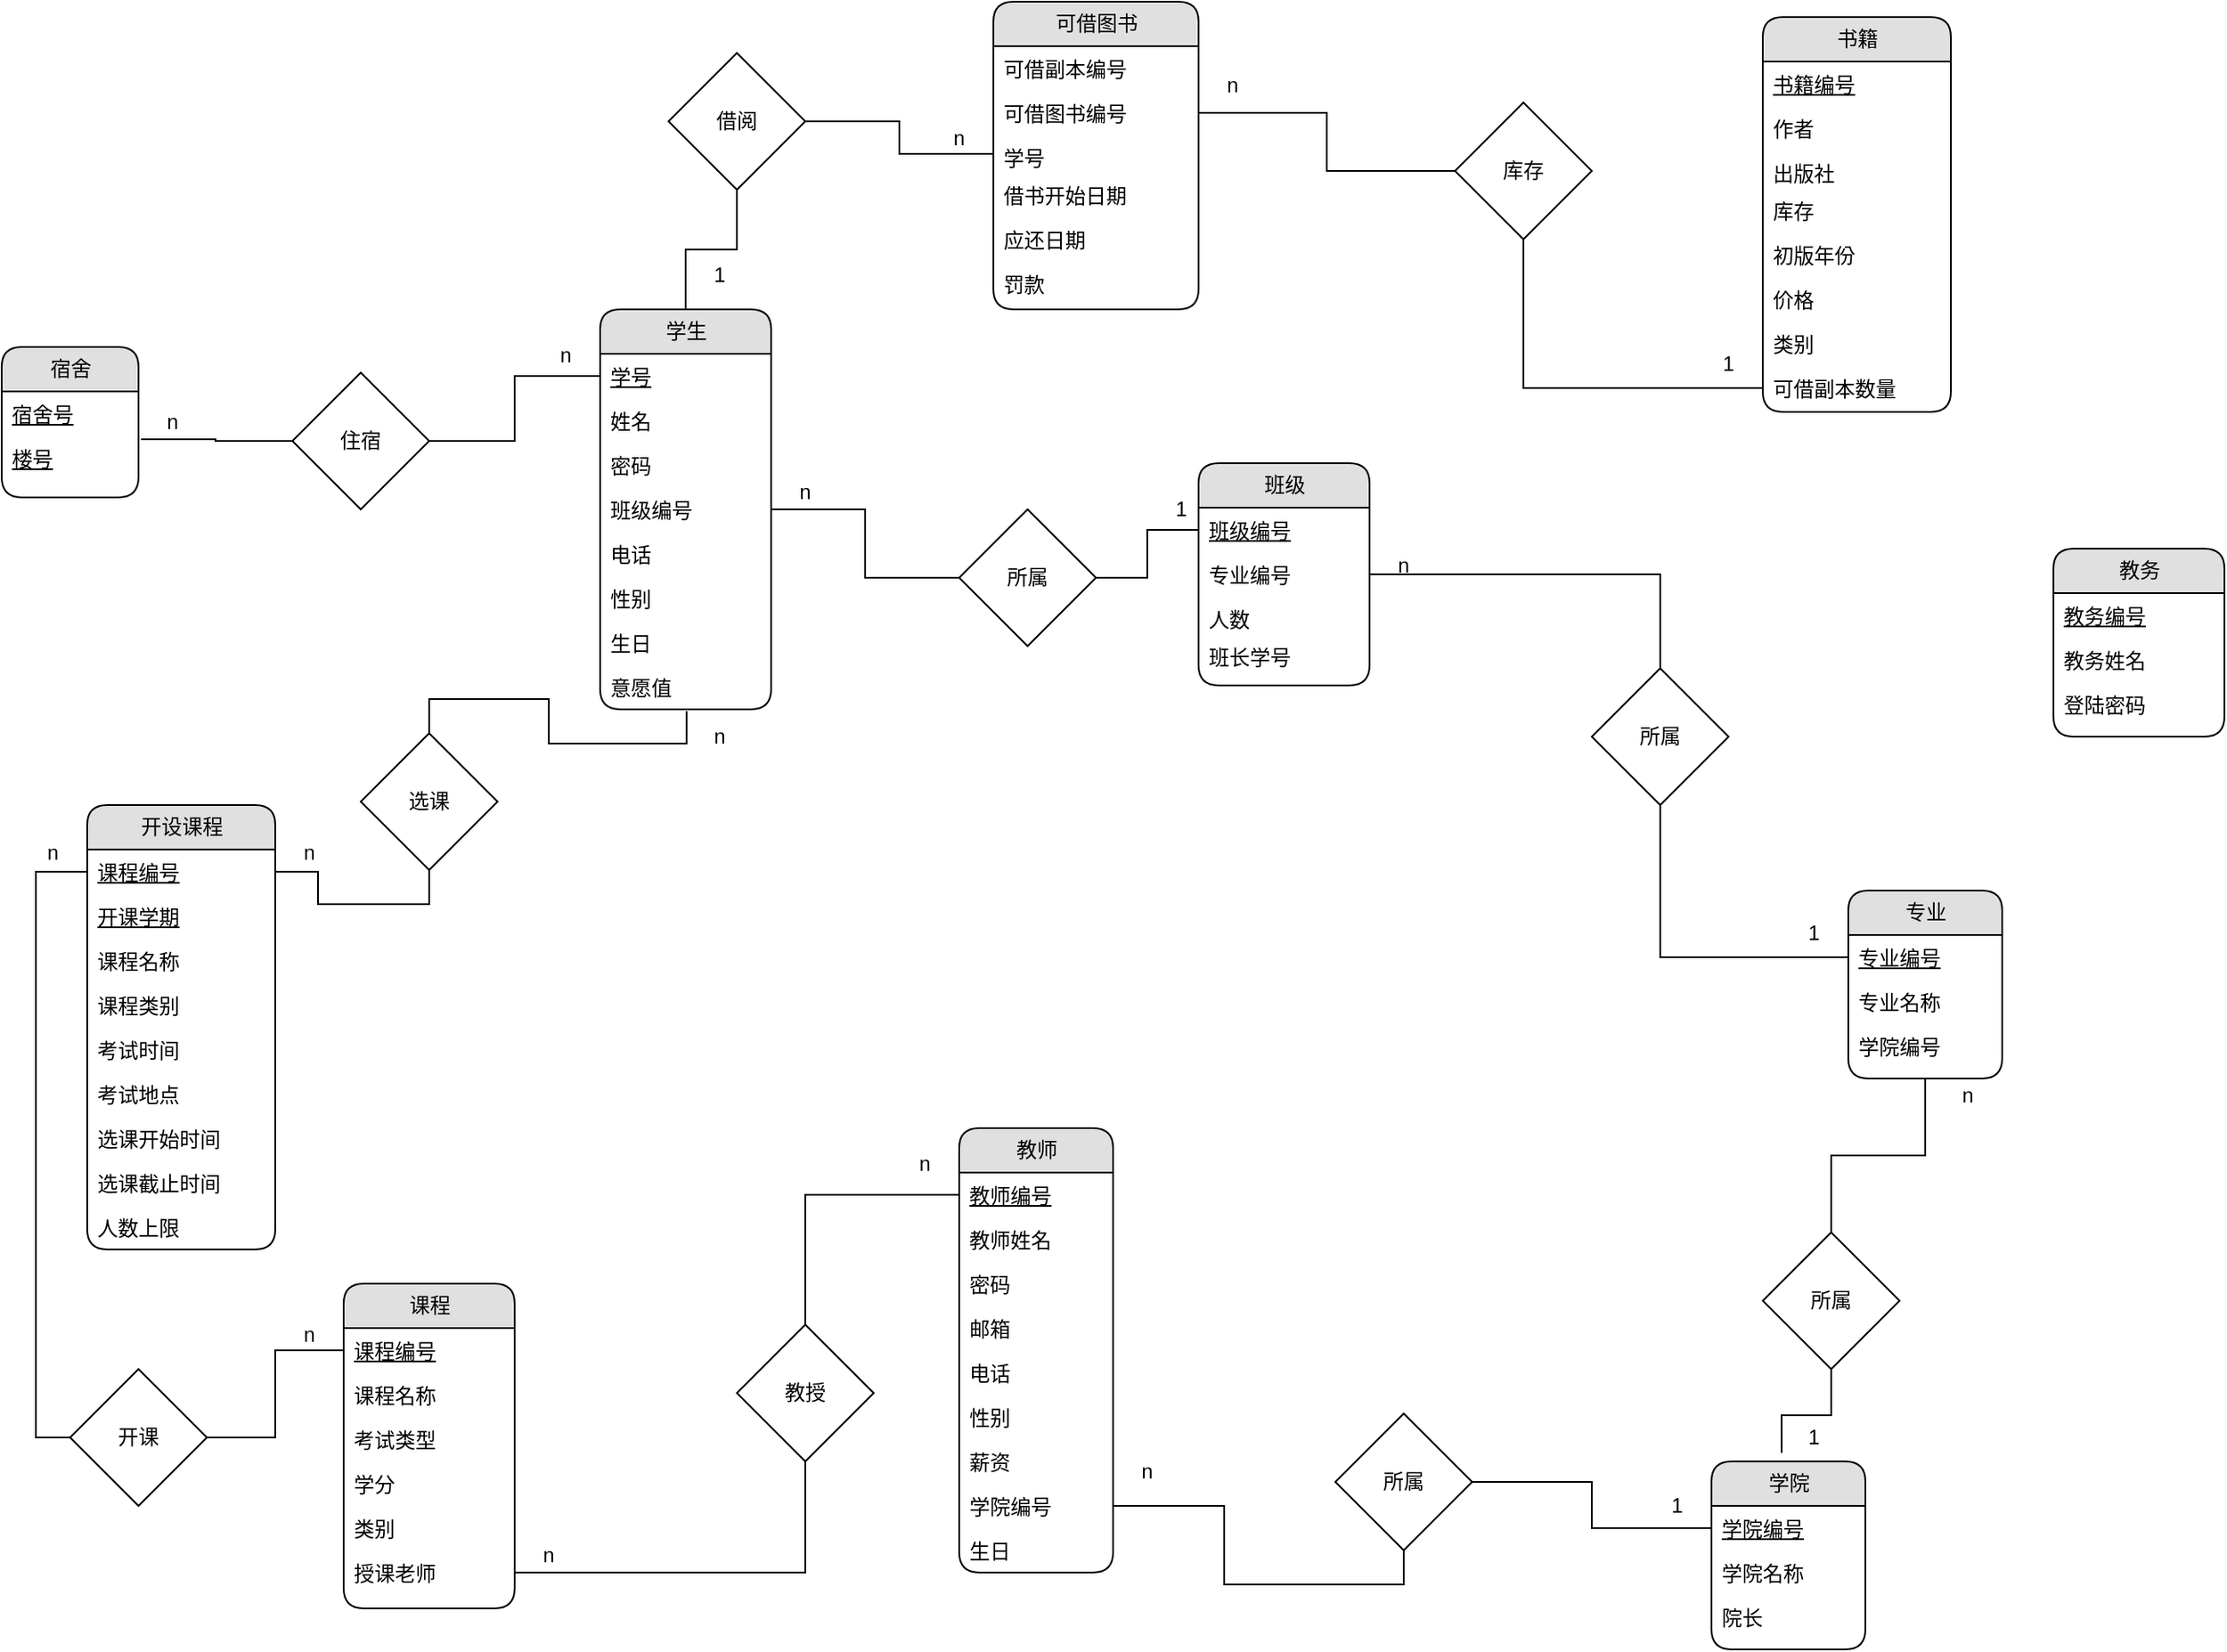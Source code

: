 <mxfile version="14.7.3" type="device"><diagram name="Page-1" id="b520641d-4fe3-3701-9064-5fc419738815"><mxGraphModel dx="1351" dy="877" grid="1" gridSize="10" guides="1" tooltips="1" connect="1" arrows="1" fold="1" page="1" pageScale="1" pageWidth="1654" pageHeight="1169" background="none" math="0" shadow="0"><root><mxCell id="0"/><mxCell id="1" parent="0"/><mxCell id="etLANwLsU80Yl5SwI8SX-85" style="edgeStyle=orthogonalEdgeStyle;rounded=0;orthogonalLoop=1;jettySize=auto;html=1;entryX=0.5;entryY=1;entryDx=0;entryDy=0;endArrow=none;endFill=0;" edge="1" parent="1" source="21ea969265ad0168-10" target="etLANwLsU80Yl5SwI8SX-81"><mxGeometry relative="1" as="geometry"/></mxCell><mxCell id="21ea969265ad0168-10" value="学生" style="swimlane;html=1;fontStyle=0;childLayout=stackLayout;horizontal=1;startSize=26;fillColor=#e0e0e0;horizontalStack=0;resizeParent=1;resizeLast=0;collapsible=1;marginBottom=0;swimlaneFillColor=#ffffff;align=center;rounded=1;shadow=0;comic=0;labelBackgroundColor=none;strokeWidth=1;fontFamily=Verdana;fontSize=12" parent="1" vertex="1"><mxGeometry x="550" y="210" width="100" height="234" as="geometry"/></mxCell><mxCell id="21ea969265ad0168-11" value="&lt;u&gt;学号&lt;/u&gt;" style="text;html=1;strokeColor=none;fillColor=none;spacingLeft=4;spacingRight=4;whiteSpace=wrap;overflow=hidden;rotatable=0;points=[[0,0.5],[1,0.5]];portConstraint=eastwest;" parent="21ea969265ad0168-10" vertex="1"><mxGeometry y="26" width="100" height="26" as="geometry"/></mxCell><mxCell id="21ea969265ad0168-12" value="姓名" style="text;html=1;strokeColor=none;fillColor=none;spacingLeft=4;spacingRight=4;whiteSpace=wrap;overflow=hidden;rotatable=0;points=[[0,0.5],[1,0.5]];portConstraint=eastwest;" parent="21ea969265ad0168-10" vertex="1"><mxGeometry y="52" width="100" height="26" as="geometry"/></mxCell><mxCell id="21ea969265ad0168-52" value="密码" style="text;html=1;strokeColor=none;fillColor=none;spacingLeft=4;spacingRight=4;whiteSpace=wrap;overflow=hidden;rotatable=0;points=[[0,0.5],[1,0.5]];portConstraint=eastwest;" parent="21ea969265ad0168-10" vertex="1"><mxGeometry y="78" width="100" height="26" as="geometry"/></mxCell><mxCell id="etLANwLsU80Yl5SwI8SX-3" value="班级编号" style="text;html=1;strokeColor=none;fillColor=none;spacingLeft=4;spacingRight=4;whiteSpace=wrap;overflow=hidden;rotatable=0;points=[[0,0.5],[1,0.5]];portConstraint=eastwest;" vertex="1" parent="21ea969265ad0168-10"><mxGeometry y="104" width="100" height="26" as="geometry"/></mxCell><mxCell id="etLANwLsU80Yl5SwI8SX-1" value="电话" style="text;html=1;strokeColor=none;fillColor=none;spacingLeft=4;spacingRight=4;whiteSpace=wrap;overflow=hidden;rotatable=0;points=[[0,0.5],[1,0.5]];portConstraint=eastwest;" vertex="1" parent="21ea969265ad0168-10"><mxGeometry y="130" width="100" height="26" as="geometry"/></mxCell><mxCell id="21ea969265ad0168-13" value="性别" style="text;html=1;strokeColor=none;fillColor=none;spacingLeft=4;spacingRight=4;whiteSpace=wrap;overflow=hidden;rotatable=0;points=[[0,0.5],[1,0.5]];portConstraint=eastwest;" parent="21ea969265ad0168-10" vertex="1"><mxGeometry y="156" width="100" height="26" as="geometry"/></mxCell><mxCell id="etLANwLsU80Yl5SwI8SX-2" value="生日" style="text;html=1;strokeColor=none;fillColor=none;spacingLeft=4;spacingRight=4;whiteSpace=wrap;overflow=hidden;rotatable=0;points=[[0,0.5],[1,0.5]];portConstraint=eastwest;" vertex="1" parent="21ea969265ad0168-10"><mxGeometry y="182" width="100" height="26" as="geometry"/></mxCell><mxCell id="etLANwLsU80Yl5SwI8SX-65" value="意愿值" style="text;html=1;strokeColor=none;fillColor=none;spacingLeft=4;spacingRight=4;whiteSpace=wrap;overflow=hidden;rotatable=0;points=[[0,0.5],[1,0.5]];portConstraint=eastwest;" vertex="1" parent="21ea969265ad0168-10"><mxGeometry y="208" width="100" height="26" as="geometry"/></mxCell><mxCell id="21ea969265ad0168-14" value="宿舍" style="swimlane;html=1;fontStyle=0;childLayout=stackLayout;horizontal=1;startSize=26;fillColor=#e0e0e0;horizontalStack=0;resizeParent=1;resizeLast=0;collapsible=1;marginBottom=0;swimlaneFillColor=#ffffff;align=center;rounded=1;shadow=0;comic=0;labelBackgroundColor=none;strokeWidth=1;fontFamily=Verdana;fontSize=12" parent="1" vertex="1"><mxGeometry x="200" y="232" width="80" height="88" as="geometry"/></mxCell><mxCell id="21ea969265ad0168-15" value="&lt;u&gt;宿舍号&lt;/u&gt;" style="text;html=1;strokeColor=none;fillColor=none;spacingLeft=4;spacingRight=4;whiteSpace=wrap;overflow=hidden;rotatable=0;points=[[0,0.5],[1,0.5]];portConstraint=eastwest;" parent="21ea969265ad0168-14" vertex="1"><mxGeometry y="26" width="80" height="26" as="geometry"/></mxCell><mxCell id="21ea969265ad0168-16" value="&lt;u&gt;楼号&lt;/u&gt;" style="text;html=1;strokeColor=none;fillColor=none;spacingLeft=4;spacingRight=4;whiteSpace=wrap;overflow=hidden;rotatable=0;points=[[0,0.5],[1,0.5]];portConstraint=eastwest;" parent="21ea969265ad0168-14" vertex="1"><mxGeometry y="52" width="80" height="26" as="geometry"/></mxCell><mxCell id="21ea969265ad0168-26" value="可借图书" style="swimlane;html=1;fontStyle=0;childLayout=stackLayout;horizontal=1;startSize=26;fillColor=#e0e0e0;horizontalStack=0;resizeParent=1;resizeLast=0;collapsible=1;marginBottom=0;swimlaneFillColor=#ffffff;align=center;rounded=1;shadow=0;comic=0;labelBackgroundColor=none;strokeWidth=1;fontFamily=Verdana;fontSize=12" parent="1" vertex="1"><mxGeometry x="780" y="30" width="120" height="180" as="geometry"/></mxCell><mxCell id="21ea969265ad0168-28" value="可借副本编号" style="text;html=1;strokeColor=none;fillColor=none;spacingLeft=4;spacingRight=4;whiteSpace=wrap;overflow=hidden;rotatable=0;points=[[0,0.5],[1,0.5]];portConstraint=eastwest;" parent="21ea969265ad0168-26" vertex="1"><mxGeometry y="26" width="120" height="26" as="geometry"/></mxCell><mxCell id="21ea969265ad0168-27" value="可借图书编号" style="text;html=1;strokeColor=none;fillColor=none;spacingLeft=4;spacingRight=4;whiteSpace=wrap;overflow=hidden;rotatable=0;points=[[0,0.5],[1,0.5]];portConstraint=eastwest;" parent="21ea969265ad0168-26" vertex="1"><mxGeometry y="52" width="120" height="26" as="geometry"/></mxCell><mxCell id="21ea969265ad0168-29" value="学号" style="text;html=1;strokeColor=none;fillColor=none;spacingLeft=4;spacingRight=4;whiteSpace=wrap;overflow=hidden;rotatable=0;points=[[0,0.5],[1,0.5]];portConstraint=eastwest;" parent="21ea969265ad0168-26" vertex="1"><mxGeometry y="78" width="120" height="22" as="geometry"/></mxCell><mxCell id="etLANwLsU80Yl5SwI8SX-82" value="借书开始日期&lt;span style=&quot;color: rgba(0 , 0 , 0 , 0) ; font-family: monospace ; font-size: 0px&quot;&gt;%3CmxGraphModel%3E%3Croot%3E%3CmxCell%20id%3D%220%22%2F%3E%3CmxCell%20id%3D%221%22%20parent%3D%220%22%2F%3E%3CmxCell%20id%3D%222%22%20value%3D%22%E5%8F%AF%E5%80%9F%E5%89%AF%E6%9C%AC%E7%BC%96%E5%8F%B7%22%20style%3D%22text%3Bhtml%3D1%3BstrokeColor%3Dnone%3BfillColor%3Dnone%3BspacingLeft%3D4%3BspacingRight%3D4%3BwhiteSpace%3Dwrap%3Boverflow%3Dhidden%3Brotatable%3D0%3Bpoints%3D%5B%5B0%2C0.5%5D%2C%5B1%2C0.5%5D%5D%3BportConstraint%3Deastwest%3B%22%20vertex%3D%221%22%20parent%3D%221%22%3E%3CmxGeometry%20x%3D%22760%22%20y%3D%2282%22%20width%3D%22160%22%20height%3D%2226%22%20as%3D%22geometry%22%2F%3E%3C%2FmxCell%3E%3C%2Froot%3E%3C%2FmxGraphModel%3E&lt;/span&gt;" style="text;html=1;strokeColor=none;fillColor=none;spacingLeft=4;spacingRight=4;whiteSpace=wrap;overflow=hidden;rotatable=0;points=[[0,0.5],[1,0.5]];portConstraint=eastwest;" vertex="1" parent="21ea969265ad0168-26"><mxGeometry y="100" width="120" height="26" as="geometry"/></mxCell><mxCell id="etLANwLsU80Yl5SwI8SX-83" value="应还日期" style="text;html=1;strokeColor=none;fillColor=none;spacingLeft=4;spacingRight=4;whiteSpace=wrap;overflow=hidden;rotatable=0;points=[[0,0.5],[1,0.5]];portConstraint=eastwest;" vertex="1" parent="21ea969265ad0168-26"><mxGeometry y="126" width="120" height="26" as="geometry"/></mxCell><mxCell id="etLANwLsU80Yl5SwI8SX-84" value="罚款" style="text;html=1;strokeColor=none;fillColor=none;spacingLeft=4;spacingRight=4;whiteSpace=wrap;overflow=hidden;rotatable=0;points=[[0,0.5],[1,0.5]];portConstraint=eastwest;" vertex="1" parent="21ea969265ad0168-26"><mxGeometry y="152" width="120" height="26" as="geometry"/></mxCell><mxCell id="etLANwLsU80Yl5SwI8SX-4" value="教师" style="swimlane;html=1;fontStyle=0;childLayout=stackLayout;horizontal=1;startSize=26;fillColor=#e0e0e0;horizontalStack=0;resizeParent=1;resizeLast=0;collapsible=1;marginBottom=0;swimlaneFillColor=#ffffff;align=center;rounded=1;shadow=0;comic=0;labelBackgroundColor=none;strokeWidth=1;fontFamily=Verdana;fontSize=12" vertex="1" parent="1"><mxGeometry x="760" y="689" width="90" height="260" as="geometry"/></mxCell><mxCell id="etLANwLsU80Yl5SwI8SX-5" value="&lt;u&gt;教师编号&lt;/u&gt;" style="text;html=1;strokeColor=none;fillColor=none;spacingLeft=4;spacingRight=4;whiteSpace=wrap;overflow=hidden;rotatable=0;points=[[0,0.5],[1,0.5]];portConstraint=eastwest;" vertex="1" parent="etLANwLsU80Yl5SwI8SX-4"><mxGeometry y="26" width="90" height="26" as="geometry"/></mxCell><mxCell id="etLANwLsU80Yl5SwI8SX-6" value="教师姓名" style="text;html=1;strokeColor=none;fillColor=none;spacingLeft=4;spacingRight=4;whiteSpace=wrap;overflow=hidden;rotatable=0;points=[[0,0.5],[1,0.5]];portConstraint=eastwest;" vertex="1" parent="etLANwLsU80Yl5SwI8SX-4"><mxGeometry y="52" width="90" height="26" as="geometry"/></mxCell><mxCell id="etLANwLsU80Yl5SwI8SX-7" value="密码" style="text;html=1;strokeColor=none;fillColor=none;spacingLeft=4;spacingRight=4;whiteSpace=wrap;overflow=hidden;rotatable=0;points=[[0,0.5],[1,0.5]];portConstraint=eastwest;" vertex="1" parent="etLANwLsU80Yl5SwI8SX-4"><mxGeometry y="78" width="90" height="26" as="geometry"/></mxCell><mxCell id="etLANwLsU80Yl5SwI8SX-8" value="邮箱" style="text;html=1;strokeColor=none;fillColor=none;spacingLeft=4;spacingRight=4;whiteSpace=wrap;overflow=hidden;rotatable=0;points=[[0,0.5],[1,0.5]];portConstraint=eastwest;" vertex="1" parent="etLANwLsU80Yl5SwI8SX-4"><mxGeometry y="104" width="90" height="26" as="geometry"/></mxCell><mxCell id="etLANwLsU80Yl5SwI8SX-9" value="电话" style="text;html=1;strokeColor=none;fillColor=none;spacingLeft=4;spacingRight=4;whiteSpace=wrap;overflow=hidden;rotatable=0;points=[[0,0.5],[1,0.5]];portConstraint=eastwest;" vertex="1" parent="etLANwLsU80Yl5SwI8SX-4"><mxGeometry y="130" width="90" height="26" as="geometry"/></mxCell><mxCell id="etLANwLsU80Yl5SwI8SX-10" value="性别" style="text;html=1;strokeColor=none;fillColor=none;spacingLeft=4;spacingRight=4;whiteSpace=wrap;overflow=hidden;rotatable=0;points=[[0,0.5],[1,0.5]];portConstraint=eastwest;" vertex="1" parent="etLANwLsU80Yl5SwI8SX-4"><mxGeometry y="156" width="90" height="26" as="geometry"/></mxCell><mxCell id="etLANwLsU80Yl5SwI8SX-11" value="薪资" style="text;html=1;strokeColor=none;fillColor=none;spacingLeft=4;spacingRight=4;whiteSpace=wrap;overflow=hidden;rotatable=0;points=[[0,0.5],[1,0.5]];portConstraint=eastwest;" vertex="1" parent="etLANwLsU80Yl5SwI8SX-4"><mxGeometry y="182" width="90" height="26" as="geometry"/></mxCell><mxCell id="etLANwLsU80Yl5SwI8SX-12" value="学院编号" style="text;html=1;strokeColor=none;fillColor=none;spacingLeft=4;spacingRight=4;whiteSpace=wrap;overflow=hidden;rotatable=0;points=[[0,0.5],[1,0.5]];portConstraint=eastwest;" vertex="1" parent="etLANwLsU80Yl5SwI8SX-4"><mxGeometry y="208" width="90" height="26" as="geometry"/></mxCell><mxCell id="etLANwLsU80Yl5SwI8SX-13" value="生日" style="text;html=1;strokeColor=none;fillColor=none;spacingLeft=4;spacingRight=4;whiteSpace=wrap;overflow=hidden;rotatable=0;points=[[0,0.5],[1,0.5]];portConstraint=eastwest;" vertex="1" parent="etLANwLsU80Yl5SwI8SX-4"><mxGeometry y="234" width="90" height="26" as="geometry"/></mxCell><mxCell id="etLANwLsU80Yl5SwI8SX-14" value="所属" style="rhombus;whiteSpace=wrap;html=1;" vertex="1" parent="1"><mxGeometry x="760" y="327" width="80" height="80" as="geometry"/></mxCell><mxCell id="etLANwLsU80Yl5SwI8SX-15" style="edgeStyle=orthogonalEdgeStyle;rounded=0;orthogonalLoop=1;jettySize=auto;html=1;exitX=1;exitY=0.5;exitDx=0;exitDy=0;entryX=0;entryY=0.5;entryDx=0;entryDy=0;endArrow=none;endFill=0;" edge="1" parent="1" source="etLANwLsU80Yl5SwI8SX-3" target="etLANwLsU80Yl5SwI8SX-14"><mxGeometry relative="1" as="geometry"/></mxCell><mxCell id="etLANwLsU80Yl5SwI8SX-16" value="班级" style="swimlane;html=1;fontStyle=0;childLayout=stackLayout;horizontal=1;startSize=26;fillColor=#e0e0e0;horizontalStack=0;resizeParent=1;resizeLast=0;collapsible=1;marginBottom=0;swimlaneFillColor=#ffffff;align=center;rounded=1;shadow=0;comic=0;labelBackgroundColor=none;strokeWidth=1;fontFamily=Verdana;fontSize=12" vertex="1" parent="1"><mxGeometry x="900" y="300" width="100" height="130" as="geometry"/></mxCell><mxCell id="etLANwLsU80Yl5SwI8SX-17" value="&lt;u&gt;班级编号&lt;/u&gt;" style="text;html=1;strokeColor=none;fillColor=none;spacingLeft=4;spacingRight=4;whiteSpace=wrap;overflow=hidden;rotatable=0;points=[[0,0.5],[1,0.5]];portConstraint=eastwest;" vertex="1" parent="etLANwLsU80Yl5SwI8SX-16"><mxGeometry y="26" width="100" height="26" as="geometry"/></mxCell><mxCell id="etLANwLsU80Yl5SwI8SX-18" value="专业编号" style="text;html=1;strokeColor=none;fillColor=none;spacingLeft=4;spacingRight=4;whiteSpace=wrap;overflow=hidden;rotatable=0;points=[[0,0.5],[1,0.5]];portConstraint=eastwest;" vertex="1" parent="etLANwLsU80Yl5SwI8SX-16"><mxGeometry y="52" width="100" height="26" as="geometry"/></mxCell><mxCell id="etLANwLsU80Yl5SwI8SX-19" value="人数" style="text;html=1;strokeColor=none;fillColor=none;spacingLeft=4;spacingRight=4;whiteSpace=wrap;overflow=hidden;rotatable=0;points=[[0,0.5],[1,0.5]];portConstraint=eastwest;" vertex="1" parent="etLANwLsU80Yl5SwI8SX-16"><mxGeometry y="78" width="100" height="22" as="geometry"/></mxCell><mxCell id="etLANwLsU80Yl5SwI8SX-20" value="班长学号" style="text;html=1;strokeColor=none;fillColor=none;spacingLeft=4;spacingRight=4;whiteSpace=wrap;overflow=hidden;rotatable=0;points=[[0,0.5],[1,0.5]];portConstraint=eastwest;" vertex="1" parent="etLANwLsU80Yl5SwI8SX-16"><mxGeometry y="100" width="100" height="26" as="geometry"/></mxCell><mxCell id="etLANwLsU80Yl5SwI8SX-73" style="edgeStyle=orthogonalEdgeStyle;rounded=0;orthogonalLoop=1;jettySize=auto;html=1;entryX=0;entryY=0.5;entryDx=0;entryDy=0;endArrow=none;endFill=0;" edge="1" parent="1" source="etLANwLsU80Yl5SwI8SX-22" target="etLANwLsU80Yl5SwI8SX-25"><mxGeometry relative="1" as="geometry"/></mxCell><mxCell id="etLANwLsU80Yl5SwI8SX-74" style="edgeStyle=orthogonalEdgeStyle;rounded=0;orthogonalLoop=1;jettySize=auto;html=1;entryX=1;entryY=0.5;entryDx=0;entryDy=0;endArrow=none;endFill=0;" edge="1" parent="1" source="etLANwLsU80Yl5SwI8SX-22" target="etLANwLsU80Yl5SwI8SX-18"><mxGeometry relative="1" as="geometry"/></mxCell><mxCell id="etLANwLsU80Yl5SwI8SX-22" value="所属" style="rhombus;whiteSpace=wrap;html=1;" vertex="1" parent="1"><mxGeometry x="1130" y="420" width="80" height="80" as="geometry"/></mxCell><mxCell id="etLANwLsU80Yl5SwI8SX-31" style="edgeStyle=orthogonalEdgeStyle;rounded=0;orthogonalLoop=1;jettySize=auto;html=1;entryX=0.5;entryY=0;entryDx=0;entryDy=0;endArrow=none;endFill=0;" edge="1" parent="1" source="etLANwLsU80Yl5SwI8SX-24" target="etLANwLsU80Yl5SwI8SX-30"><mxGeometry relative="1" as="geometry"/></mxCell><mxCell id="etLANwLsU80Yl5SwI8SX-24" value="专业" style="swimlane;html=1;fontStyle=0;childLayout=stackLayout;horizontal=1;startSize=26;fillColor=#e0e0e0;horizontalStack=0;resizeParent=1;resizeLast=0;collapsible=1;marginBottom=0;swimlaneFillColor=#ffffff;align=center;rounded=1;shadow=0;comic=0;labelBackgroundColor=none;strokeWidth=1;fontFamily=Verdana;fontSize=12" vertex="1" parent="1"><mxGeometry x="1280" y="550" width="90" height="110" as="geometry"/></mxCell><mxCell id="etLANwLsU80Yl5SwI8SX-25" value="&lt;u&gt;专业编号&lt;/u&gt;" style="text;html=1;strokeColor=none;fillColor=none;spacingLeft=4;spacingRight=4;whiteSpace=wrap;overflow=hidden;rotatable=0;points=[[0,0.5],[1,0.5]];portConstraint=eastwest;" vertex="1" parent="etLANwLsU80Yl5SwI8SX-24"><mxGeometry y="26" width="90" height="26" as="geometry"/></mxCell><mxCell id="etLANwLsU80Yl5SwI8SX-26" value="专业名称" style="text;html=1;strokeColor=none;fillColor=none;spacingLeft=4;spacingRight=4;whiteSpace=wrap;overflow=hidden;rotatable=0;points=[[0,0.5],[1,0.5]];portConstraint=eastwest;" vertex="1" parent="etLANwLsU80Yl5SwI8SX-24"><mxGeometry y="52" width="90" height="26" as="geometry"/></mxCell><mxCell id="etLANwLsU80Yl5SwI8SX-28" value="学院编号" style="text;html=1;strokeColor=none;fillColor=none;spacingLeft=4;spacingRight=4;whiteSpace=wrap;overflow=hidden;rotatable=0;points=[[0,0.5],[1,0.5]];portConstraint=eastwest;" vertex="1" parent="etLANwLsU80Yl5SwI8SX-24"><mxGeometry y="78" width="90" height="26" as="geometry"/></mxCell><mxCell id="etLANwLsU80Yl5SwI8SX-37" style="edgeStyle=orthogonalEdgeStyle;rounded=0;orthogonalLoop=1;jettySize=auto;html=1;exitX=0.5;exitY=1;exitDx=0;exitDy=0;entryX=0.456;entryY=-0.045;entryDx=0;entryDy=0;entryPerimeter=0;endArrow=none;endFill=0;" edge="1" parent="1" source="etLANwLsU80Yl5SwI8SX-30" target="etLANwLsU80Yl5SwI8SX-32"><mxGeometry relative="1" as="geometry"/></mxCell><mxCell id="etLANwLsU80Yl5SwI8SX-30" value="所属" style="rhombus;whiteSpace=wrap;html=1;" vertex="1" parent="1"><mxGeometry x="1230" y="750" width="80" height="80" as="geometry"/></mxCell><mxCell id="etLANwLsU80Yl5SwI8SX-32" value="学院" style="swimlane;html=1;fontStyle=0;childLayout=stackLayout;horizontal=1;startSize=26;fillColor=#e0e0e0;horizontalStack=0;resizeParent=1;resizeLast=0;collapsible=1;marginBottom=0;swimlaneFillColor=#ffffff;align=center;rounded=1;shadow=0;comic=0;labelBackgroundColor=none;strokeWidth=1;fontFamily=Verdana;fontSize=12" vertex="1" parent="1"><mxGeometry x="1200" y="884" width="90" height="110" as="geometry"/></mxCell><mxCell id="etLANwLsU80Yl5SwI8SX-33" value="&lt;u&gt;学院编号&lt;/u&gt;" style="text;html=1;strokeColor=none;fillColor=none;spacingLeft=4;spacingRight=4;whiteSpace=wrap;overflow=hidden;rotatable=0;points=[[0,0.5],[1,0.5]];portConstraint=eastwest;" vertex="1" parent="etLANwLsU80Yl5SwI8SX-32"><mxGeometry y="26" width="90" height="26" as="geometry"/></mxCell><mxCell id="etLANwLsU80Yl5SwI8SX-34" value="学院名称" style="text;html=1;strokeColor=none;fillColor=none;spacingLeft=4;spacingRight=4;whiteSpace=wrap;overflow=hidden;rotatable=0;points=[[0,0.5],[1,0.5]];portConstraint=eastwest;" vertex="1" parent="etLANwLsU80Yl5SwI8SX-32"><mxGeometry y="52" width="90" height="26" as="geometry"/></mxCell><mxCell id="etLANwLsU80Yl5SwI8SX-35" value="院长" style="text;html=1;strokeColor=none;fillColor=none;spacingLeft=4;spacingRight=4;whiteSpace=wrap;overflow=hidden;rotatable=0;points=[[0,0.5],[1,0.5]];portConstraint=eastwest;" vertex="1" parent="etLANwLsU80Yl5SwI8SX-32"><mxGeometry y="78" width="90" height="26" as="geometry"/></mxCell><mxCell id="etLANwLsU80Yl5SwI8SX-103" style="edgeStyle=orthogonalEdgeStyle;rounded=0;orthogonalLoop=1;jettySize=auto;html=1;endArrow=none;endFill=0;" edge="1" parent="1" source="etLANwLsU80Yl5SwI8SX-38" target="etLANwLsU80Yl5SwI8SX-33"><mxGeometry relative="1" as="geometry"/></mxCell><mxCell id="etLANwLsU80Yl5SwI8SX-38" value="所属" style="rhombus;whiteSpace=wrap;html=1;" vertex="1" parent="1"><mxGeometry x="980" y="856" width="80" height="80" as="geometry"/></mxCell><mxCell id="etLANwLsU80Yl5SwI8SX-42" value="课程" style="swimlane;html=1;fontStyle=0;childLayout=stackLayout;horizontal=1;startSize=26;fillColor=#e0e0e0;horizontalStack=0;resizeParent=1;resizeLast=0;collapsible=1;marginBottom=0;swimlaneFillColor=#ffffff;align=center;rounded=1;shadow=0;comic=0;labelBackgroundColor=none;strokeWidth=1;fontFamily=Verdana;fontSize=12" vertex="1" parent="1"><mxGeometry x="400" y="780" width="100" height="190" as="geometry"/></mxCell><mxCell id="etLANwLsU80Yl5SwI8SX-43" value="&lt;u&gt;课程编号&lt;/u&gt;" style="text;html=1;strokeColor=none;fillColor=none;spacingLeft=4;spacingRight=4;whiteSpace=wrap;overflow=hidden;rotatable=0;points=[[0,0.5],[1,0.5]];portConstraint=eastwest;" vertex="1" parent="etLANwLsU80Yl5SwI8SX-42"><mxGeometry y="26" width="100" height="26" as="geometry"/></mxCell><mxCell id="etLANwLsU80Yl5SwI8SX-44" value="课程名称" style="text;html=1;strokeColor=none;fillColor=none;spacingLeft=4;spacingRight=4;whiteSpace=wrap;overflow=hidden;rotatable=0;points=[[0,0.5],[1,0.5]];portConstraint=eastwest;" vertex="1" parent="etLANwLsU80Yl5SwI8SX-42"><mxGeometry y="52" width="100" height="26" as="geometry"/></mxCell><mxCell id="etLANwLsU80Yl5SwI8SX-45" value="考试类型" style="text;html=1;strokeColor=none;fillColor=none;spacingLeft=4;spacingRight=4;whiteSpace=wrap;overflow=hidden;rotatable=0;points=[[0,0.5],[1,0.5]];portConstraint=eastwest;" vertex="1" parent="etLANwLsU80Yl5SwI8SX-42"><mxGeometry y="78" width="100" height="26" as="geometry"/></mxCell><mxCell id="etLANwLsU80Yl5SwI8SX-46" value="学分" style="text;html=1;strokeColor=none;fillColor=none;spacingLeft=4;spacingRight=4;whiteSpace=wrap;overflow=hidden;rotatable=0;points=[[0,0.5],[1,0.5]];portConstraint=eastwest;" vertex="1" parent="etLANwLsU80Yl5SwI8SX-42"><mxGeometry y="104" width="100" height="26" as="geometry"/></mxCell><mxCell id="etLANwLsU80Yl5SwI8SX-47" value="类别" style="text;html=1;strokeColor=none;fillColor=none;spacingLeft=4;spacingRight=4;whiteSpace=wrap;overflow=hidden;rotatable=0;points=[[0,0.5],[1,0.5]];portConstraint=eastwest;" vertex="1" parent="etLANwLsU80Yl5SwI8SX-42"><mxGeometry y="130" width="100" height="26" as="geometry"/></mxCell><mxCell id="etLANwLsU80Yl5SwI8SX-48" value="授课老师" style="text;html=1;strokeColor=none;fillColor=none;spacingLeft=4;spacingRight=4;whiteSpace=wrap;overflow=hidden;rotatable=0;points=[[0,0.5],[1,0.5]];portConstraint=eastwest;" vertex="1" parent="etLANwLsU80Yl5SwI8SX-42"><mxGeometry y="156" width="100" height="26" as="geometry"/></mxCell><mxCell id="etLANwLsU80Yl5SwI8SX-70" style="edgeStyle=orthogonalEdgeStyle;rounded=0;orthogonalLoop=1;jettySize=auto;html=1;entryX=1;entryY=0.5;entryDx=0;entryDy=0;endArrow=none;endFill=0;" edge="1" parent="1" source="etLANwLsU80Yl5SwI8SX-52" target="etLANwLsU80Yl5SwI8SX-48"><mxGeometry relative="1" as="geometry"/></mxCell><mxCell id="etLANwLsU80Yl5SwI8SX-52" value="教授" style="rhombus;whiteSpace=wrap;html=1;" vertex="1" parent="1"><mxGeometry x="630" y="804" width="80" height="80" as="geometry"/></mxCell><mxCell id="etLANwLsU80Yl5SwI8SX-53" style="edgeStyle=orthogonalEdgeStyle;rounded=0;orthogonalLoop=1;jettySize=auto;html=1;exitX=0;exitY=0.5;exitDx=0;exitDy=0;entryX=0.5;entryY=0;entryDx=0;entryDy=0;endArrow=none;endFill=0;" edge="1" parent="1" source="etLANwLsU80Yl5SwI8SX-5" target="etLANwLsU80Yl5SwI8SX-52"><mxGeometry relative="1" as="geometry"/></mxCell><mxCell id="etLANwLsU80Yl5SwI8SX-55" value="开设课程" style="swimlane;html=1;fontStyle=0;childLayout=stackLayout;horizontal=1;startSize=26;fillColor=#e0e0e0;horizontalStack=0;resizeParent=1;resizeLast=0;collapsible=1;marginBottom=0;swimlaneFillColor=#ffffff;align=center;rounded=1;shadow=0;comic=0;labelBackgroundColor=none;strokeWidth=1;fontFamily=Verdana;fontSize=12" vertex="1" parent="1"><mxGeometry x="250" y="500" width="110" height="260" as="geometry"/></mxCell><mxCell id="etLANwLsU80Yl5SwI8SX-56" value="&lt;u&gt;课程编号&lt;/u&gt;" style="text;html=1;strokeColor=none;fillColor=none;spacingLeft=4;spacingRight=4;whiteSpace=wrap;overflow=hidden;rotatable=0;points=[[0,0.5],[1,0.5]];portConstraint=eastwest;" vertex="1" parent="etLANwLsU80Yl5SwI8SX-55"><mxGeometry y="26" width="110" height="26" as="geometry"/></mxCell><mxCell id="etLANwLsU80Yl5SwI8SX-57" value="&lt;u&gt;开课学期&lt;/u&gt;" style="text;html=1;strokeColor=none;fillColor=none;spacingLeft=4;spacingRight=4;whiteSpace=wrap;overflow=hidden;rotatable=0;points=[[0,0.5],[1,0.5]];portConstraint=eastwest;" vertex="1" parent="etLANwLsU80Yl5SwI8SX-55"><mxGeometry y="52" width="110" height="26" as="geometry"/></mxCell><mxCell id="etLANwLsU80Yl5SwI8SX-58" value="课程名称" style="text;html=1;strokeColor=none;fillColor=none;spacingLeft=4;spacingRight=4;whiteSpace=wrap;overflow=hidden;rotatable=0;points=[[0,0.5],[1,0.5]];portConstraint=eastwest;" vertex="1" parent="etLANwLsU80Yl5SwI8SX-55"><mxGeometry y="78" width="110" height="26" as="geometry"/></mxCell><mxCell id="etLANwLsU80Yl5SwI8SX-59" value="课程类别" style="text;html=1;strokeColor=none;fillColor=none;spacingLeft=4;spacingRight=4;whiteSpace=wrap;overflow=hidden;rotatable=0;points=[[0,0.5],[1,0.5]];portConstraint=eastwest;" vertex="1" parent="etLANwLsU80Yl5SwI8SX-55"><mxGeometry y="104" width="110" height="26" as="geometry"/></mxCell><mxCell id="etLANwLsU80Yl5SwI8SX-60" value="考试时间" style="text;html=1;strokeColor=none;fillColor=none;spacingLeft=4;spacingRight=4;whiteSpace=wrap;overflow=hidden;rotatable=0;points=[[0,0.5],[1,0.5]];portConstraint=eastwest;" vertex="1" parent="etLANwLsU80Yl5SwI8SX-55"><mxGeometry y="130" width="110" height="26" as="geometry"/></mxCell><mxCell id="etLANwLsU80Yl5SwI8SX-61" value="考试地点" style="text;html=1;strokeColor=none;fillColor=none;spacingLeft=4;spacingRight=4;whiteSpace=wrap;overflow=hidden;rotatable=0;points=[[0,0.5],[1,0.5]];portConstraint=eastwest;" vertex="1" parent="etLANwLsU80Yl5SwI8SX-55"><mxGeometry y="156" width="110" height="26" as="geometry"/></mxCell><mxCell id="etLANwLsU80Yl5SwI8SX-62" value="选课开始时间" style="text;html=1;strokeColor=none;fillColor=none;spacingLeft=4;spacingRight=4;whiteSpace=wrap;overflow=hidden;rotatable=0;points=[[0,0.5],[1,0.5]];portConstraint=eastwest;" vertex="1" parent="etLANwLsU80Yl5SwI8SX-55"><mxGeometry y="182" width="110" height="26" as="geometry"/></mxCell><mxCell id="etLANwLsU80Yl5SwI8SX-63" value="选课截止时间" style="text;html=1;strokeColor=none;fillColor=none;spacingLeft=4;spacingRight=4;whiteSpace=wrap;overflow=hidden;rotatable=0;points=[[0,0.5],[1,0.5]];portConstraint=eastwest;" vertex="1" parent="etLANwLsU80Yl5SwI8SX-55"><mxGeometry y="208" width="110" height="26" as="geometry"/></mxCell><mxCell id="etLANwLsU80Yl5SwI8SX-64" value="人数上限" style="text;html=1;strokeColor=none;fillColor=none;spacingLeft=4;spacingRight=4;whiteSpace=wrap;overflow=hidden;rotatable=0;points=[[0,0.5],[1,0.5]];portConstraint=eastwest;" vertex="1" parent="etLANwLsU80Yl5SwI8SX-55"><mxGeometry y="234" width="110" height="26" as="geometry"/></mxCell><mxCell id="etLANwLsU80Yl5SwI8SX-67" style="edgeStyle=orthogonalEdgeStyle;rounded=0;orthogonalLoop=1;jettySize=auto;html=1;entryX=0;entryY=0.5;entryDx=0;entryDy=0;endArrow=none;endFill=0;" edge="1" parent="1" source="etLANwLsU80Yl5SwI8SX-66" target="etLANwLsU80Yl5SwI8SX-43"><mxGeometry relative="1" as="geometry"/></mxCell><mxCell id="etLANwLsU80Yl5SwI8SX-66" value="开课" style="rhombus;whiteSpace=wrap;html=1;" vertex="1" parent="1"><mxGeometry x="240" y="830" width="80" height="80" as="geometry"/></mxCell><mxCell id="etLANwLsU80Yl5SwI8SX-69" style="edgeStyle=orthogonalEdgeStyle;rounded=0;orthogonalLoop=1;jettySize=auto;html=1;entryX=0;entryY=0.5;entryDx=0;entryDy=0;endArrow=none;endFill=0;" edge="1" parent="1" source="etLANwLsU80Yl5SwI8SX-56" target="etLANwLsU80Yl5SwI8SX-66"><mxGeometry relative="1" as="geometry"/></mxCell><mxCell id="etLANwLsU80Yl5SwI8SX-71" style="edgeStyle=orthogonalEdgeStyle;rounded=0;orthogonalLoop=1;jettySize=auto;html=1;entryX=0.5;entryY=1;entryDx=0;entryDy=0;endArrow=none;endFill=0;" edge="1" parent="1" source="etLANwLsU80Yl5SwI8SX-12" target="etLANwLsU80Yl5SwI8SX-38"><mxGeometry relative="1" as="geometry"/></mxCell><mxCell id="etLANwLsU80Yl5SwI8SX-76" style="edgeStyle=orthogonalEdgeStyle;rounded=0;orthogonalLoop=1;jettySize=auto;html=1;entryX=1;entryY=0.5;entryDx=0;entryDy=0;endArrow=none;endFill=0;" edge="1" parent="1" source="etLANwLsU80Yl5SwI8SX-17" target="etLANwLsU80Yl5SwI8SX-14"><mxGeometry relative="1" as="geometry"/></mxCell><mxCell id="etLANwLsU80Yl5SwI8SX-80" style="edgeStyle=orthogonalEdgeStyle;rounded=0;orthogonalLoop=1;jettySize=auto;html=1;entryX=0.506;entryY=1.038;entryDx=0;entryDy=0;entryPerimeter=0;endArrow=none;endFill=0;" edge="1" parent="1" source="etLANwLsU80Yl5SwI8SX-77" target="etLANwLsU80Yl5SwI8SX-65"><mxGeometry relative="1" as="geometry"/></mxCell><mxCell id="etLANwLsU80Yl5SwI8SX-77" value="选课" style="rhombus;whiteSpace=wrap;html=1;" vertex="1" parent="1"><mxGeometry x="410" y="458" width="80" height="80" as="geometry"/></mxCell><mxCell id="etLANwLsU80Yl5SwI8SX-79" style="edgeStyle=orthogonalEdgeStyle;rounded=0;orthogonalLoop=1;jettySize=auto;html=1;entryX=0.5;entryY=1;entryDx=0;entryDy=0;endArrow=none;endFill=0;" edge="1" parent="1" source="etLANwLsU80Yl5SwI8SX-56" target="etLANwLsU80Yl5SwI8SX-77"><mxGeometry relative="1" as="geometry"/></mxCell><mxCell id="etLANwLsU80Yl5SwI8SX-86" style="edgeStyle=orthogonalEdgeStyle;rounded=0;orthogonalLoop=1;jettySize=auto;html=1;entryX=0;entryY=0.5;entryDx=0;entryDy=0;endArrow=none;endFill=0;" edge="1" parent="1" source="etLANwLsU80Yl5SwI8SX-81" target="21ea969265ad0168-29"><mxGeometry relative="1" as="geometry"/></mxCell><mxCell id="etLANwLsU80Yl5SwI8SX-81" value="借阅" style="rhombus;whiteSpace=wrap;html=1;" vertex="1" parent="1"><mxGeometry x="590" y="60" width="80" height="80" as="geometry"/></mxCell><mxCell id="etLANwLsU80Yl5SwI8SX-97" style="edgeStyle=orthogonalEdgeStyle;rounded=0;orthogonalLoop=1;jettySize=auto;html=1;entryX=1;entryY=0.5;entryDx=0;entryDy=0;endArrow=none;endFill=0;" edge="1" parent="1" source="etLANwLsU80Yl5SwI8SX-87" target="21ea969265ad0168-27"><mxGeometry relative="1" as="geometry"/></mxCell><mxCell id="etLANwLsU80Yl5SwI8SX-98" style="edgeStyle=orthogonalEdgeStyle;rounded=0;orthogonalLoop=1;jettySize=auto;html=1;entryX=0;entryY=0.5;entryDx=0;entryDy=0;endArrow=none;endFill=0;" edge="1" parent="1" source="etLANwLsU80Yl5SwI8SX-87" target="etLANwLsU80Yl5SwI8SX-96"><mxGeometry relative="1" as="geometry"/></mxCell><mxCell id="etLANwLsU80Yl5SwI8SX-87" value="库存" style="rhombus;whiteSpace=wrap;html=1;" vertex="1" parent="1"><mxGeometry x="1050" y="89" width="80" height="80" as="geometry"/></mxCell><mxCell id="etLANwLsU80Yl5SwI8SX-88" value="书籍" style="swimlane;html=1;fontStyle=0;childLayout=stackLayout;horizontal=1;startSize=26;fillColor=#e0e0e0;horizontalStack=0;resizeParent=1;resizeLast=0;collapsible=1;marginBottom=0;swimlaneFillColor=#ffffff;align=center;rounded=1;shadow=0;comic=0;labelBackgroundColor=none;strokeWidth=1;fontFamily=Verdana;fontSize=12" vertex="1" parent="1"><mxGeometry x="1230" y="39" width="110" height="231" as="geometry"/></mxCell><mxCell id="etLANwLsU80Yl5SwI8SX-89" value="&lt;u&gt;书籍编号&lt;/u&gt;" style="text;html=1;strokeColor=none;fillColor=none;spacingLeft=4;spacingRight=4;whiteSpace=wrap;overflow=hidden;rotatable=0;points=[[0,0.5],[1,0.5]];portConstraint=eastwest;" vertex="1" parent="etLANwLsU80Yl5SwI8SX-88"><mxGeometry y="26" width="110" height="26" as="geometry"/></mxCell><mxCell id="etLANwLsU80Yl5SwI8SX-90" value="作者" style="text;html=1;strokeColor=none;fillColor=none;spacingLeft=4;spacingRight=4;whiteSpace=wrap;overflow=hidden;rotatable=0;points=[[0,0.5],[1,0.5]];portConstraint=eastwest;" vertex="1" parent="etLANwLsU80Yl5SwI8SX-88"><mxGeometry y="52" width="110" height="26" as="geometry"/></mxCell><mxCell id="etLANwLsU80Yl5SwI8SX-91" value="出版社" style="text;html=1;strokeColor=none;fillColor=none;spacingLeft=4;spacingRight=4;whiteSpace=wrap;overflow=hidden;rotatable=0;points=[[0,0.5],[1,0.5]];portConstraint=eastwest;" vertex="1" parent="etLANwLsU80Yl5SwI8SX-88"><mxGeometry y="78" width="110" height="22" as="geometry"/></mxCell><mxCell id="etLANwLsU80Yl5SwI8SX-92" value="库存" style="text;html=1;strokeColor=none;fillColor=none;spacingLeft=4;spacingRight=4;whiteSpace=wrap;overflow=hidden;rotatable=0;points=[[0,0.5],[1,0.5]];portConstraint=eastwest;" vertex="1" parent="etLANwLsU80Yl5SwI8SX-88"><mxGeometry y="100" width="110" height="26" as="geometry"/></mxCell><mxCell id="etLANwLsU80Yl5SwI8SX-93" value="初版年份" style="text;html=1;strokeColor=none;fillColor=none;spacingLeft=4;spacingRight=4;whiteSpace=wrap;overflow=hidden;rotatable=0;points=[[0,0.5],[1,0.5]];portConstraint=eastwest;" vertex="1" parent="etLANwLsU80Yl5SwI8SX-88"><mxGeometry y="126" width="110" height="26" as="geometry"/></mxCell><mxCell id="etLANwLsU80Yl5SwI8SX-94" value="价格" style="text;html=1;strokeColor=none;fillColor=none;spacingLeft=4;spacingRight=4;whiteSpace=wrap;overflow=hidden;rotatable=0;points=[[0,0.5],[1,0.5]];portConstraint=eastwest;" vertex="1" parent="etLANwLsU80Yl5SwI8SX-88"><mxGeometry y="152" width="110" height="26" as="geometry"/></mxCell><mxCell id="etLANwLsU80Yl5SwI8SX-95" value="类别" style="text;html=1;strokeColor=none;fillColor=none;spacingLeft=4;spacingRight=4;whiteSpace=wrap;overflow=hidden;rotatable=0;points=[[0,0.5],[1,0.5]];portConstraint=eastwest;" vertex="1" parent="etLANwLsU80Yl5SwI8SX-88"><mxGeometry y="178" width="110" height="26" as="geometry"/></mxCell><mxCell id="etLANwLsU80Yl5SwI8SX-96" value="可借副本数量" style="text;html=1;strokeColor=none;fillColor=none;spacingLeft=4;spacingRight=4;whiteSpace=wrap;overflow=hidden;rotatable=0;points=[[0,0.5],[1,0.5]];portConstraint=eastwest;" vertex="1" parent="etLANwLsU80Yl5SwI8SX-88"><mxGeometry y="204" width="110" height="26" as="geometry"/></mxCell><mxCell id="etLANwLsU80Yl5SwI8SX-102" style="edgeStyle=orthogonalEdgeStyle;rounded=0;orthogonalLoop=1;jettySize=auto;html=1;entryX=1.019;entryY=0.077;entryDx=0;entryDy=0;entryPerimeter=0;endArrow=none;endFill=0;" edge="1" parent="1" source="etLANwLsU80Yl5SwI8SX-99" target="21ea969265ad0168-16"><mxGeometry relative="1" as="geometry"/></mxCell><mxCell id="etLANwLsU80Yl5SwI8SX-99" value="住宿" style="rhombus;whiteSpace=wrap;html=1;" vertex="1" parent="1"><mxGeometry x="370" y="247" width="80" height="80" as="geometry"/></mxCell><mxCell id="etLANwLsU80Yl5SwI8SX-100" style="edgeStyle=orthogonalEdgeStyle;rounded=0;orthogonalLoop=1;jettySize=auto;html=1;entryX=1;entryY=0.5;entryDx=0;entryDy=0;endArrow=none;endFill=0;" edge="1" parent="1" source="21ea969265ad0168-11" target="etLANwLsU80Yl5SwI8SX-99"><mxGeometry relative="1" as="geometry"/></mxCell><mxCell id="etLANwLsU80Yl5SwI8SX-104" value="教务" style="swimlane;html=1;fontStyle=0;childLayout=stackLayout;horizontal=1;startSize=26;fillColor=#e0e0e0;horizontalStack=0;resizeParent=1;resizeLast=0;collapsible=1;marginBottom=0;swimlaneFillColor=#ffffff;align=center;rounded=1;shadow=0;comic=0;labelBackgroundColor=none;strokeWidth=1;fontFamily=Verdana;fontSize=12" vertex="1" parent="1"><mxGeometry x="1400" y="350" width="100" height="110" as="geometry"/></mxCell><mxCell id="etLANwLsU80Yl5SwI8SX-105" value="&lt;u&gt;教务编号&lt;/u&gt;" style="text;html=1;strokeColor=none;fillColor=none;spacingLeft=4;spacingRight=4;whiteSpace=wrap;overflow=hidden;rotatable=0;points=[[0,0.5],[1,0.5]];portConstraint=eastwest;" vertex="1" parent="etLANwLsU80Yl5SwI8SX-104"><mxGeometry y="26" width="100" height="26" as="geometry"/></mxCell><mxCell id="etLANwLsU80Yl5SwI8SX-106" value="教务姓名" style="text;html=1;strokeColor=none;fillColor=none;spacingLeft=4;spacingRight=4;whiteSpace=wrap;overflow=hidden;rotatable=0;points=[[0,0.5],[1,0.5]];portConstraint=eastwest;" vertex="1" parent="etLANwLsU80Yl5SwI8SX-104"><mxGeometry y="52" width="100" height="26" as="geometry"/></mxCell><mxCell id="etLANwLsU80Yl5SwI8SX-107" value="登陆密码" style="text;html=1;strokeColor=none;fillColor=none;spacingLeft=4;spacingRight=4;whiteSpace=wrap;overflow=hidden;rotatable=0;points=[[0,0.5],[1,0.5]];portConstraint=eastwest;" vertex="1" parent="etLANwLsU80Yl5SwI8SX-104"><mxGeometry y="78" width="100" height="26" as="geometry"/></mxCell><mxCell id="etLANwLsU80Yl5SwI8SX-108" value="n" style="text;html=1;strokeColor=none;fillColor=none;align=center;verticalAlign=middle;whiteSpace=wrap;rounded=0;" vertex="1" parent="1"><mxGeometry x="280" y="266" width="40" height="20" as="geometry"/></mxCell><mxCell id="etLANwLsU80Yl5SwI8SX-109" value="n" style="text;html=1;strokeColor=none;fillColor=none;align=center;verticalAlign=middle;whiteSpace=wrap;rounded=0;" vertex="1" parent="1"><mxGeometry x="510" y="227" width="40" height="20" as="geometry"/></mxCell><mxCell id="etLANwLsU80Yl5SwI8SX-110" value="1" style="text;html=1;strokeColor=none;fillColor=none;align=center;verticalAlign=middle;whiteSpace=wrap;rounded=0;" vertex="1" parent="1"><mxGeometry x="600" y="180" width="40" height="20" as="geometry"/></mxCell><mxCell id="etLANwLsU80Yl5SwI8SX-111" value="n" style="text;html=1;strokeColor=none;fillColor=none;align=center;verticalAlign=middle;whiteSpace=wrap;rounded=0;" vertex="1" parent="1"><mxGeometry x="740" y="100" width="40" height="20" as="geometry"/></mxCell><mxCell id="etLANwLsU80Yl5SwI8SX-112" value="1" style="text;html=1;strokeColor=none;fillColor=none;align=center;verticalAlign=middle;whiteSpace=wrap;rounded=0;" vertex="1" parent="1"><mxGeometry x="1190" y="232" width="40" height="20" as="geometry"/></mxCell><mxCell id="etLANwLsU80Yl5SwI8SX-114" value="n" style="text;html=1;strokeColor=none;fillColor=none;align=center;verticalAlign=middle;whiteSpace=wrap;rounded=0;" vertex="1" parent="1"><mxGeometry x="900" y="69" width="40" height="20" as="geometry"/></mxCell><mxCell id="etLANwLsU80Yl5SwI8SX-115" value="n" style="text;html=1;strokeColor=none;fillColor=none;align=center;verticalAlign=middle;whiteSpace=wrap;rounded=0;" vertex="1" parent="1"><mxGeometry x="650" y="307" width="40" height="20" as="geometry"/></mxCell><mxCell id="etLANwLsU80Yl5SwI8SX-116" value="1" style="text;html=1;strokeColor=none;fillColor=none;align=center;verticalAlign=middle;whiteSpace=wrap;rounded=0;" vertex="1" parent="1"><mxGeometry x="870" y="317" width="40" height="20" as="geometry"/></mxCell><mxCell id="etLANwLsU80Yl5SwI8SX-117" value="n" style="text;html=1;strokeColor=none;fillColor=none;align=center;verticalAlign=middle;whiteSpace=wrap;rounded=0;" vertex="1" parent="1"><mxGeometry x="1000" y="350" width="40" height="20" as="geometry"/></mxCell><mxCell id="etLANwLsU80Yl5SwI8SX-118" value="1" style="text;html=1;strokeColor=none;fillColor=none;align=center;verticalAlign=middle;whiteSpace=wrap;rounded=0;" vertex="1" parent="1"><mxGeometry x="1240" y="565" width="40" height="20" as="geometry"/></mxCell><mxCell id="etLANwLsU80Yl5SwI8SX-119" value="n" style="text;html=1;strokeColor=none;fillColor=none;align=center;verticalAlign=middle;whiteSpace=wrap;rounded=0;" vertex="1" parent="1"><mxGeometry x="1330" y="660" width="40" height="20" as="geometry"/></mxCell><mxCell id="etLANwLsU80Yl5SwI8SX-120" value="1" style="text;html=1;strokeColor=none;fillColor=none;align=center;verticalAlign=middle;whiteSpace=wrap;rounded=0;" vertex="1" parent="1"><mxGeometry x="1240" y="860" width="40" height="20" as="geometry"/></mxCell><mxCell id="etLANwLsU80Yl5SwI8SX-121" value="n" style="text;html=1;strokeColor=none;fillColor=none;align=center;verticalAlign=middle;whiteSpace=wrap;rounded=0;" vertex="1" parent="1"><mxGeometry x="850" y="880" width="40" height="20" as="geometry"/></mxCell><mxCell id="etLANwLsU80Yl5SwI8SX-122" value="1" style="text;html=1;strokeColor=none;fillColor=none;align=center;verticalAlign=middle;whiteSpace=wrap;rounded=0;" vertex="1" parent="1"><mxGeometry x="1160" y="900" width="40" height="20" as="geometry"/></mxCell><mxCell id="etLANwLsU80Yl5SwI8SX-123" value="n" style="text;html=1;strokeColor=none;fillColor=none;align=center;verticalAlign=middle;whiteSpace=wrap;rounded=0;" vertex="1" parent="1"><mxGeometry x="720" y="700" width="40" height="20" as="geometry"/></mxCell><mxCell id="etLANwLsU80Yl5SwI8SX-124" value="n" style="text;html=1;strokeColor=none;fillColor=none;align=center;verticalAlign=middle;whiteSpace=wrap;rounded=0;" vertex="1" parent="1"><mxGeometry x="500" y="929" width="40" height="20" as="geometry"/></mxCell><mxCell id="etLANwLsU80Yl5SwI8SX-125" value="n" style="text;html=1;strokeColor=none;fillColor=none;align=center;verticalAlign=middle;whiteSpace=wrap;rounded=0;" vertex="1" parent="1"><mxGeometry x="600" y="450" width="40" height="20" as="geometry"/></mxCell><mxCell id="etLANwLsU80Yl5SwI8SX-126" value="n" style="text;html=1;strokeColor=none;fillColor=none;align=center;verticalAlign=middle;whiteSpace=wrap;rounded=0;" vertex="1" parent="1"><mxGeometry x="360" y="518" width="40" height="20" as="geometry"/></mxCell><mxCell id="etLANwLsU80Yl5SwI8SX-127" value="n" style="text;html=1;strokeColor=none;fillColor=none;align=center;verticalAlign=middle;whiteSpace=wrap;rounded=0;" vertex="1" parent="1"><mxGeometry x="210" y="518" width="40" height="20" as="geometry"/></mxCell><mxCell id="etLANwLsU80Yl5SwI8SX-128" value="n" style="text;html=1;strokeColor=none;fillColor=none;align=center;verticalAlign=middle;whiteSpace=wrap;rounded=0;" vertex="1" parent="1"><mxGeometry x="360" y="800" width="40" height="20" as="geometry"/></mxCell></root></mxGraphModel></diagram></mxfile>